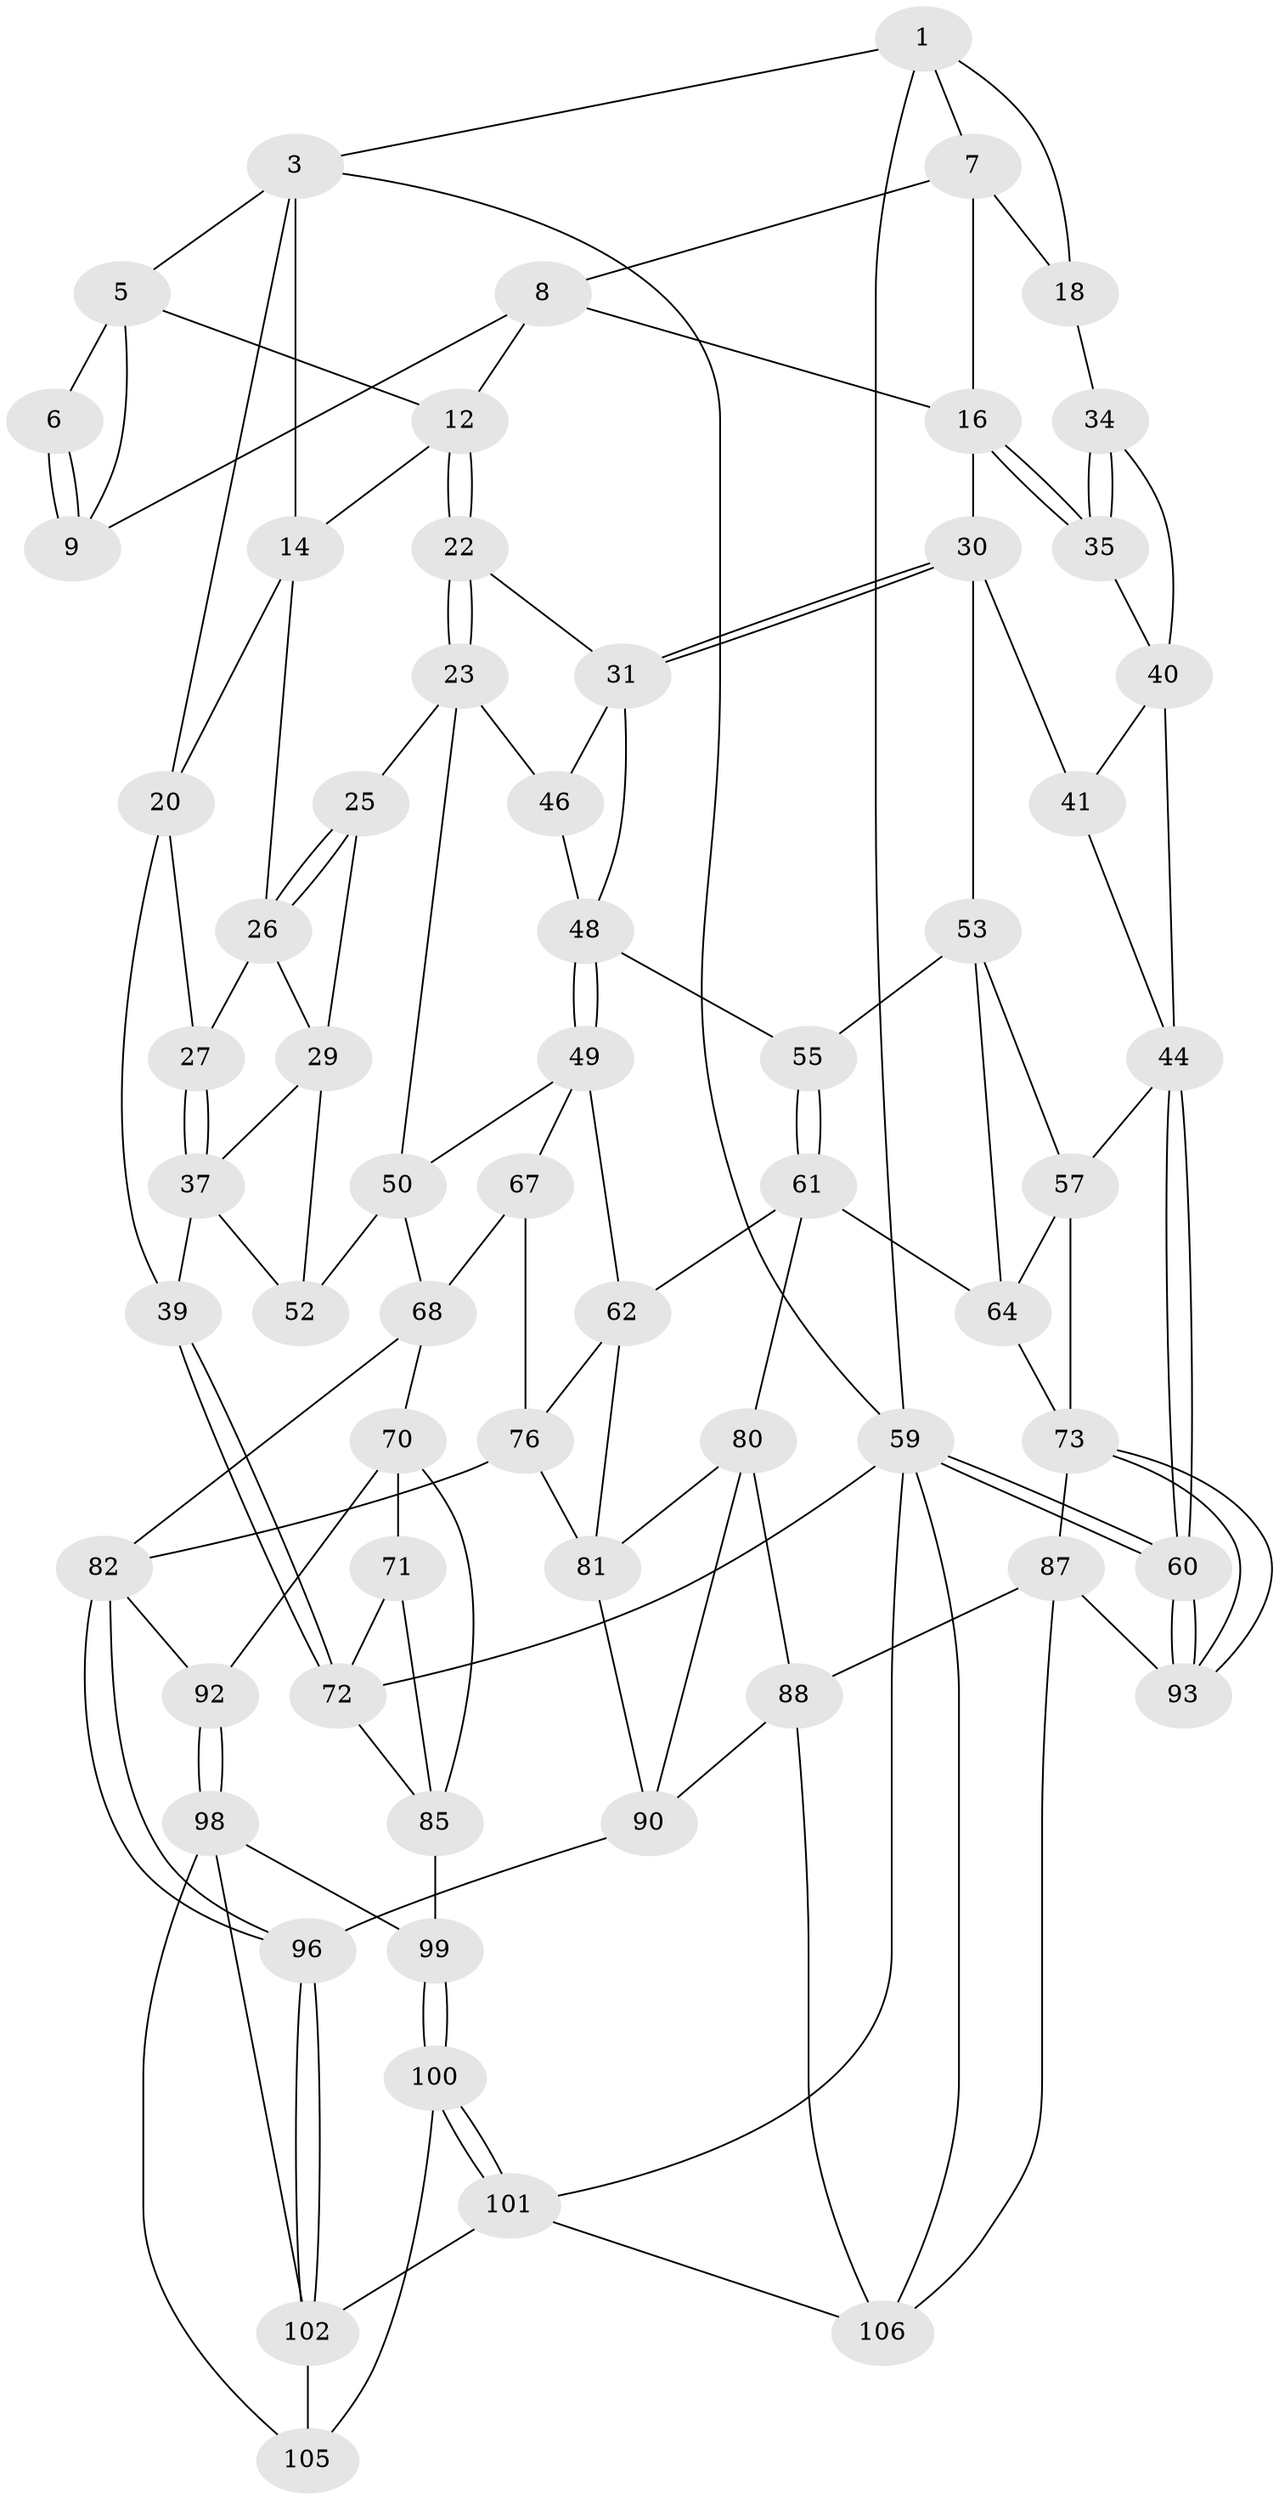 // Generated by graph-tools (version 1.1) at 2025/24/03/03/25 07:24:36]
// undirected, 64 vertices, 138 edges
graph export_dot {
graph [start="1"]
  node [color=gray90,style=filled];
  1 [pos="+0.7998015894871578+0",super="+2"];
  3 [pos="+0+0",super="+4"];
  5 [pos="+0.5651678414957769+0",super="+10"];
  6 [pos="+0.5953241971173934+0"];
  7 [pos="+0.7725925528278573+0.03160784146000699",super="+15"];
  8 [pos="+0.6838182228439236+0.0491041973560551",super="+11"];
  9 [pos="+0.6370168372323377+0.00044510531641826914"];
  12 [pos="+0.5773216024837218+0.18874305617944956",super="+13"];
  14 [pos="+0.3416048614933081+0.06040101418042103",super="+19"];
  16 [pos="+0.7965351089979551+0.19663977536472763",super="+17"];
  18 [pos="+1+0"];
  20 [pos="+0+0.1559859444575008",super="+21"];
  22 [pos="+0.5290277579312017+0.2741555705715318",super="+33"];
  23 [pos="+0.37257813384062194+0.3552490365457363",super="+24"];
  25 [pos="+0.3129329291695845+0.33541598088097385"];
  26 [pos="+0.31785520660351957+0.14283314353900464",super="+28"];
  27 [pos="+0.03474785479671527+0.20119675084463878"];
  29 [pos="+0.2650482474780356+0.346255181406528",super="+36"];
  30 [pos="+0.7181973456275694+0.36724260168991535",super="+42"];
  31 [pos="+0.6360411476675233+0.44526930262324943",super="+32"];
  34 [pos="+1+0.2127831736738068"];
  35 [pos="+0.9161017089284429+0.2679677032585394"];
  37 [pos="+0.10701716455017063+0.37042354426956386",super="+38"];
  39 [pos="+0+0.49517865026750885"];
  40 [pos="+0.8996616351736095+0.33332383651951947",super="+43"];
  41 [pos="+0.8853705056547804+0.3644099417515382"];
  44 [pos="+1+0.5980995325357338",super="+45"];
  46 [pos="+0.4762852708473075+0.4059006243259048",super="+47"];
  48 [pos="+0.4482538181706264+0.5599219139201296",super="+56"];
  49 [pos="+0.439543959109154+0.5647050099750204",super="+63"];
  50 [pos="+0.37250709846321894+0.5199267984372533",super="+51"];
  52 [pos="+0.1484621463639281+0.5557093072239472"];
  53 [pos="+0.8238715694597718+0.477125050107432",super="+54"];
  55 [pos="+0.6404450859292723+0.5229732493600799"];
  57 [pos="+1+0.6134122561400005",super="+58"];
  59 [pos="+1+1",super="+79"];
  60 [pos="+1+0.8764560800556369"];
  61 [pos="+0.5839404415447843+0.6324880029494938",super="+66"];
  62 [pos="+0.4684738788938705+0.6805660571244672",super="+75"];
  64 [pos="+0.7127322515317149+0.606613551003679",super="+65"];
  67 [pos="+0.253912980809097+0.6785067945102697"];
  68 [pos="+0.19681687322626534+0.6546677073262535",super="+69"];
  70 [pos="+0.12150863779166768+0.7114076565771009",super="+84"];
  71 [pos="+0.11148205113750217+0.7149695624913828"];
  72 [pos="+0+0.5625161096180298",super="+78"];
  73 [pos="+0.9551189661087471+0.6816995360218333",super="+74"];
  76 [pos="+0.45224965691105296+0.77339204690178",super="+77"];
  80 [pos="+0.6668287054791328+0.7282267057154681",super="+89"];
  81 [pos="+0.6371958718978596+0.7337558038929667",super="+91"];
  82 [pos="+0.3921940141329228+0.8687638790998035",super="+83"];
  85 [pos="+0.06160825572535969+0.8711098730201224",super="+86"];
  87 [pos="+0.7967884901732943+0.8480820647114934",super="+94"];
  88 [pos="+0.7511904905570878+0.8365483339097897",super="+97"];
  90 [pos="+0.5915105498153985+0.8608652067522028",super="+95"];
  92 [pos="+0.21724961172008697+0.8453274033509417"];
  93 [pos="+0.9596274395813396+0.892740845750838"];
  96 [pos="+0.45527391028526704+1"];
  98 [pos="+0.21248750998775337+0.8647760768604632",super="+104"];
  99 [pos="+0.13784451607084755+0.9210890870554106"];
  100 [pos="+0.10775328003011739+1"];
  101 [pos="+0+1",super="+108"];
  102 [pos="+0.4474003472400386+1",super="+103"];
  105 [pos="+0.19228302768201508+0.9497874069842291"];
  106 [pos="+0.852770064699335+1",super="+107"];
  1 -- 7;
  1 -- 3;
  1 -- 18;
  1 -- 59;
  3 -- 5;
  3 -- 14;
  3 -- 20;
  3 -- 59;
  5 -- 6;
  5 -- 9;
  5 -- 12;
  6 -- 9;
  6 -- 9;
  7 -- 8;
  7 -- 16;
  7 -- 18;
  8 -- 9;
  8 -- 12;
  8 -- 16;
  12 -- 22;
  12 -- 22;
  12 -- 14;
  14 -- 26;
  14 -- 20;
  16 -- 35;
  16 -- 35;
  16 -- 30;
  18 -- 34;
  20 -- 27;
  20 -- 39;
  22 -- 23;
  22 -- 23;
  22 -- 31;
  23 -- 46;
  23 -- 25;
  23 -- 50;
  25 -- 26;
  25 -- 26;
  25 -- 29;
  26 -- 27;
  26 -- 29;
  27 -- 37;
  27 -- 37;
  29 -- 37;
  29 -- 52;
  30 -- 31;
  30 -- 31;
  30 -- 41;
  30 -- 53;
  31 -- 48;
  31 -- 46;
  34 -- 35;
  34 -- 35;
  34 -- 40;
  35 -- 40;
  37 -- 52;
  37 -- 39;
  39 -- 72;
  39 -- 72;
  40 -- 41;
  40 -- 44;
  41 -- 44;
  44 -- 60;
  44 -- 60;
  44 -- 57;
  46 -- 48;
  48 -- 49;
  48 -- 49;
  48 -- 55;
  49 -- 50;
  49 -- 67;
  49 -- 62;
  50 -- 52;
  50 -- 68;
  53 -- 64;
  53 -- 55;
  53 -- 57;
  55 -- 61;
  55 -- 61;
  57 -- 73;
  57 -- 64;
  59 -- 60;
  59 -- 60;
  59 -- 72;
  59 -- 101;
  59 -- 106;
  60 -- 93;
  60 -- 93;
  61 -- 62;
  61 -- 80;
  61 -- 64;
  62 -- 81;
  62 -- 76;
  64 -- 73;
  67 -- 68;
  67 -- 76;
  68 -- 82;
  68 -- 70;
  70 -- 71;
  70 -- 92;
  70 -- 85;
  71 -- 72;
  71 -- 85;
  72 -- 85;
  73 -- 93;
  73 -- 93;
  73 -- 87;
  76 -- 81;
  76 -- 82;
  80 -- 81;
  80 -- 90;
  80 -- 88;
  81 -- 90;
  82 -- 96;
  82 -- 96;
  82 -- 92;
  85 -- 99;
  87 -- 88;
  87 -- 106;
  87 -- 93;
  88 -- 106;
  88 -- 90;
  90 -- 96;
  92 -- 98;
  92 -- 98;
  96 -- 102;
  96 -- 102;
  98 -- 99;
  98 -- 105;
  98 -- 102;
  99 -- 100;
  99 -- 100;
  100 -- 101;
  100 -- 101;
  100 -- 105;
  101 -- 102;
  101 -- 106;
  102 -- 105;
}

